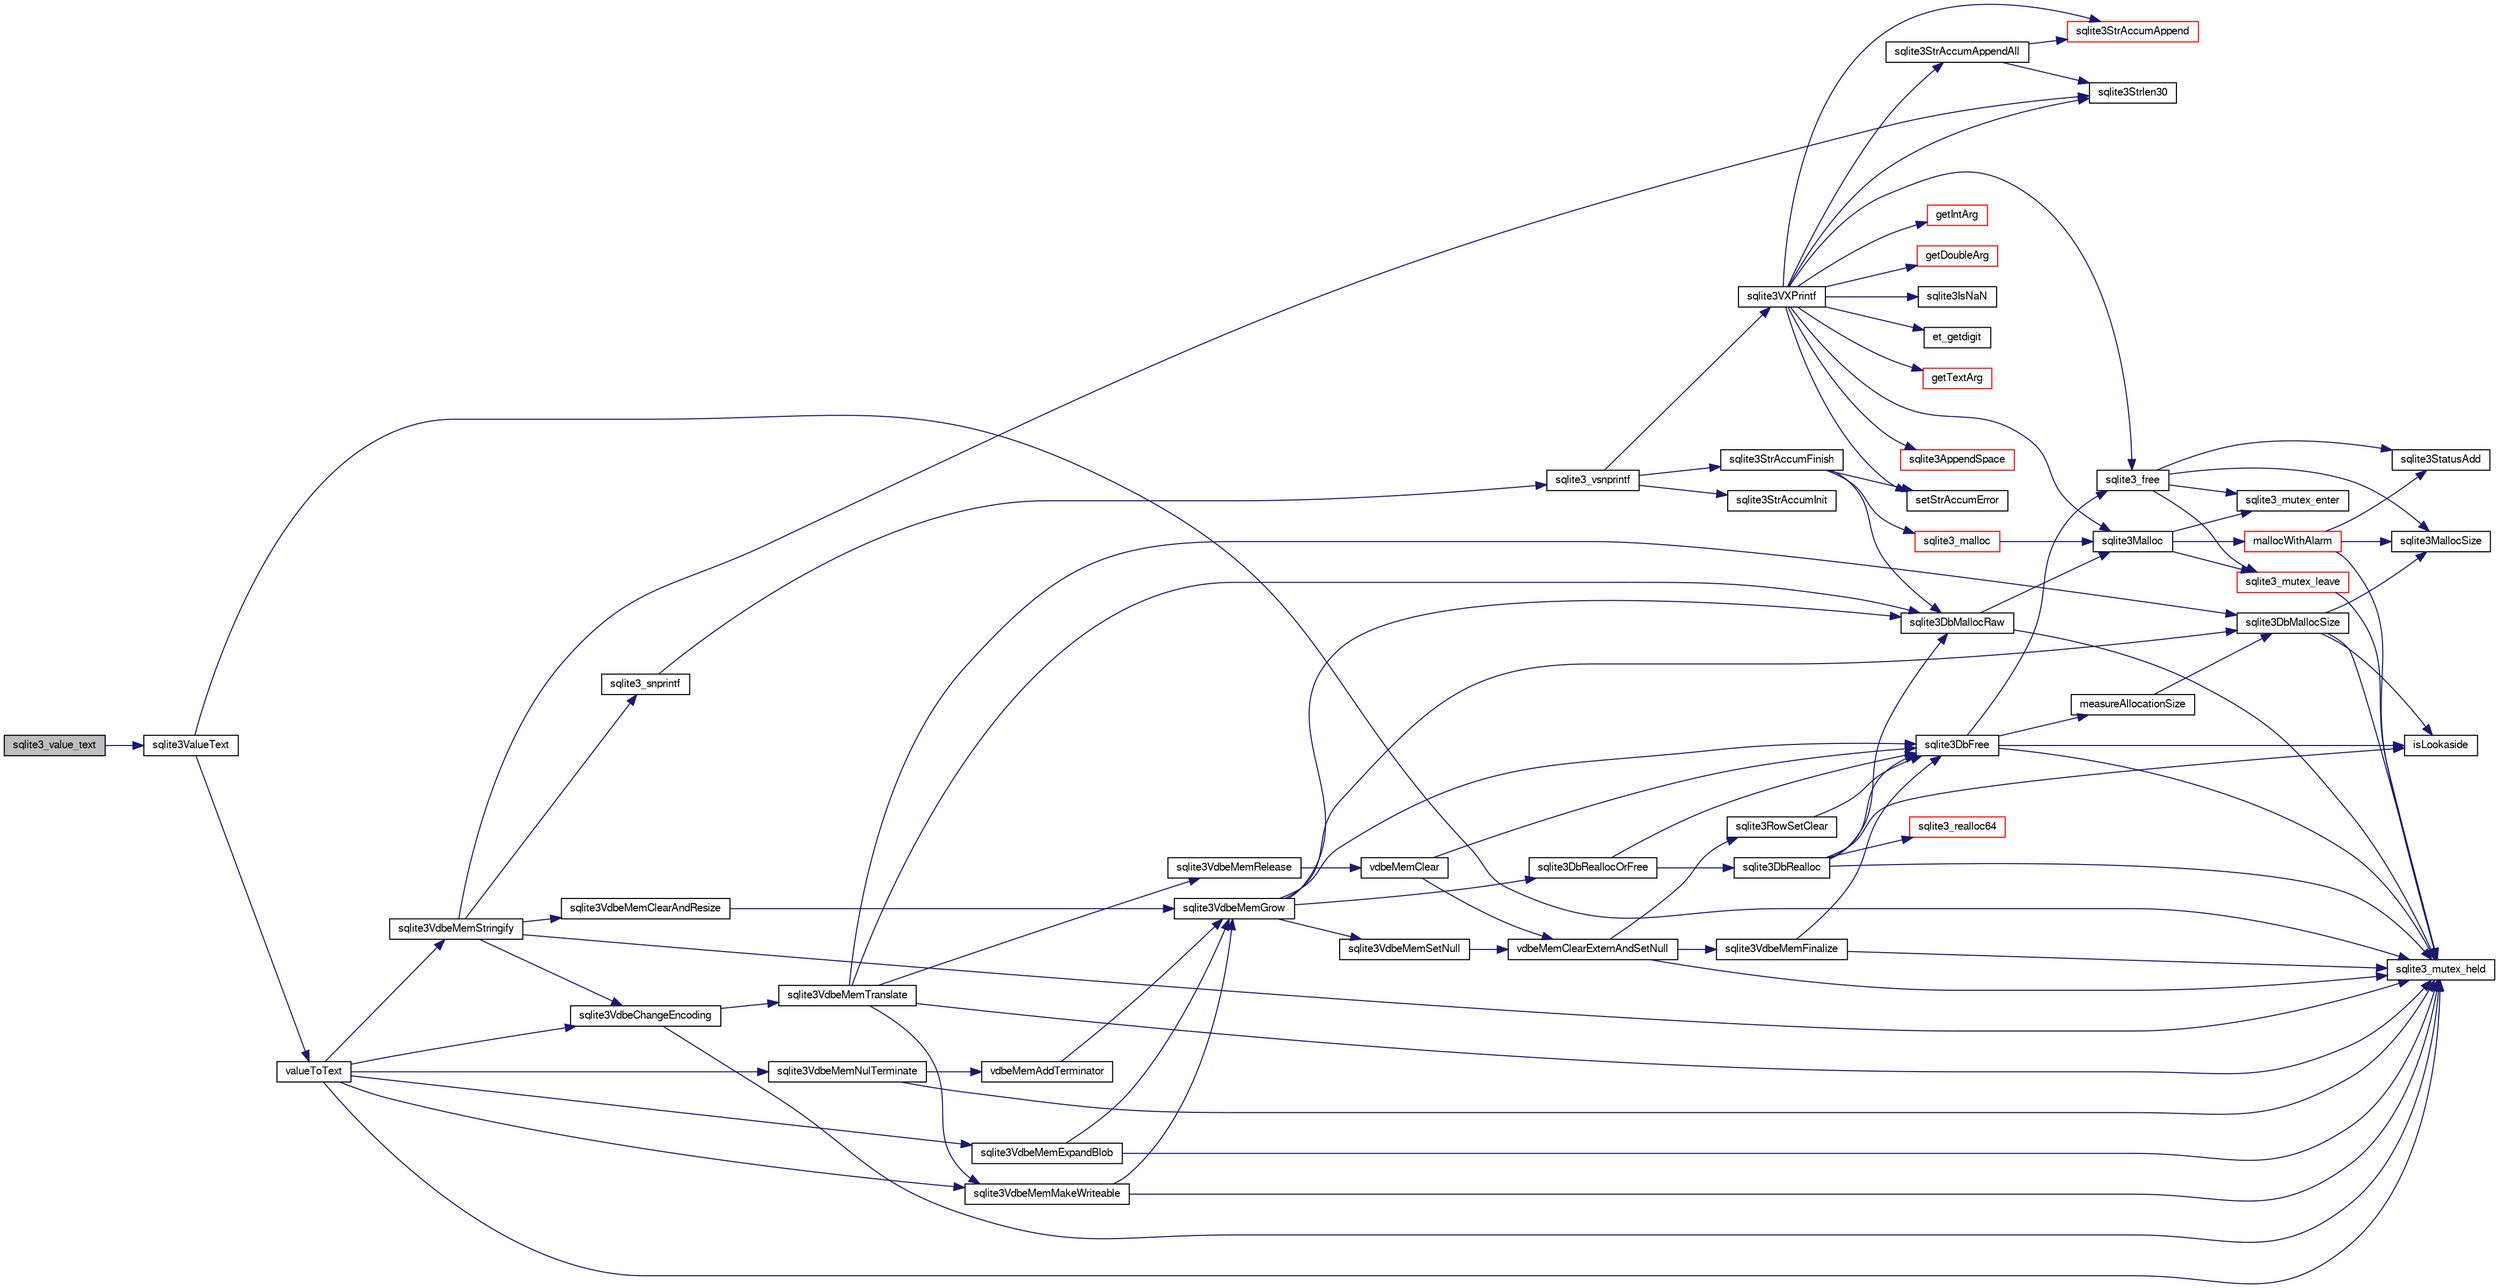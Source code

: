 digraph "sqlite3_value_text"
{
  edge [fontname="FreeSans",fontsize="10",labelfontname="FreeSans",labelfontsize="10"];
  node [fontname="FreeSans",fontsize="10",shape=record];
  rankdir="LR";
  Node95595 [label="sqlite3_value_text",height=0.2,width=0.4,color="black", fillcolor="grey75", style="filled", fontcolor="black"];
  Node95595 -> Node95596 [color="midnightblue",fontsize="10",style="solid",fontname="FreeSans"];
  Node95596 [label="sqlite3ValueText",height=0.2,width=0.4,color="black", fillcolor="white", style="filled",URL="$sqlite3_8c.html#ad567a94e52d1adf81f4857fdba00a59b"];
  Node95596 -> Node95597 [color="midnightblue",fontsize="10",style="solid",fontname="FreeSans"];
  Node95597 [label="sqlite3_mutex_held",height=0.2,width=0.4,color="black", fillcolor="white", style="filled",URL="$sqlite3_8c.html#acf77da68932b6bc163c5e68547ecc3e7"];
  Node95596 -> Node95598 [color="midnightblue",fontsize="10",style="solid",fontname="FreeSans"];
  Node95598 [label="valueToText",height=0.2,width=0.4,color="black", fillcolor="white", style="filled",URL="$sqlite3_8c.html#abded1c4848e5c5901949c02af499044c"];
  Node95598 -> Node95597 [color="midnightblue",fontsize="10",style="solid",fontname="FreeSans"];
  Node95598 -> Node95599 [color="midnightblue",fontsize="10",style="solid",fontname="FreeSans"];
  Node95599 [label="sqlite3VdbeMemExpandBlob",height=0.2,width=0.4,color="black", fillcolor="white", style="filled",URL="$sqlite3_8c.html#afa1d06c05f058623f190c05aac4a5c7c"];
  Node95599 -> Node95597 [color="midnightblue",fontsize="10",style="solid",fontname="FreeSans"];
  Node95599 -> Node95600 [color="midnightblue",fontsize="10",style="solid",fontname="FreeSans"];
  Node95600 [label="sqlite3VdbeMemGrow",height=0.2,width=0.4,color="black", fillcolor="white", style="filled",URL="$sqlite3_8c.html#aba753c9690ae0ba31b5100945cf29447"];
  Node95600 -> Node95601 [color="midnightblue",fontsize="10",style="solid",fontname="FreeSans"];
  Node95601 [label="sqlite3DbMallocSize",height=0.2,width=0.4,color="black", fillcolor="white", style="filled",URL="$sqlite3_8c.html#aa397e5a8a03495203a0767abf0a71f86"];
  Node95601 -> Node95602 [color="midnightblue",fontsize="10",style="solid",fontname="FreeSans"];
  Node95602 [label="sqlite3MallocSize",height=0.2,width=0.4,color="black", fillcolor="white", style="filled",URL="$sqlite3_8c.html#acf5d2a5f35270bafb050bd2def576955"];
  Node95601 -> Node95597 [color="midnightblue",fontsize="10",style="solid",fontname="FreeSans"];
  Node95601 -> Node95603 [color="midnightblue",fontsize="10",style="solid",fontname="FreeSans"];
  Node95603 [label="isLookaside",height=0.2,width=0.4,color="black", fillcolor="white", style="filled",URL="$sqlite3_8c.html#a770fa05ff9717b75e16f4d968a77b897"];
  Node95600 -> Node95604 [color="midnightblue",fontsize="10",style="solid",fontname="FreeSans"];
  Node95604 [label="sqlite3DbReallocOrFree",height=0.2,width=0.4,color="black", fillcolor="white", style="filled",URL="$sqlite3_8c.html#a532a9fd62eeb46b61885a0fff075231c"];
  Node95604 -> Node95605 [color="midnightblue",fontsize="10",style="solid",fontname="FreeSans"];
  Node95605 [label="sqlite3DbRealloc",height=0.2,width=0.4,color="black", fillcolor="white", style="filled",URL="$sqlite3_8c.html#ae028f4902a9d29bcaf310ff289ee87dc"];
  Node95605 -> Node95597 [color="midnightblue",fontsize="10",style="solid",fontname="FreeSans"];
  Node95605 -> Node95606 [color="midnightblue",fontsize="10",style="solid",fontname="FreeSans"];
  Node95606 [label="sqlite3DbMallocRaw",height=0.2,width=0.4,color="black", fillcolor="white", style="filled",URL="$sqlite3_8c.html#abbe8be0cf7175e11ddc3e2218fad924e"];
  Node95606 -> Node95597 [color="midnightblue",fontsize="10",style="solid",fontname="FreeSans"];
  Node95606 -> Node95607 [color="midnightblue",fontsize="10",style="solid",fontname="FreeSans"];
  Node95607 [label="sqlite3Malloc",height=0.2,width=0.4,color="black", fillcolor="white", style="filled",URL="$sqlite3_8c.html#a361a2eaa846b1885f123abe46f5d8b2b"];
  Node95607 -> Node95608 [color="midnightblue",fontsize="10",style="solid",fontname="FreeSans"];
  Node95608 [label="sqlite3_mutex_enter",height=0.2,width=0.4,color="black", fillcolor="white", style="filled",URL="$sqlite3_8c.html#a1c12cde690bd89f104de5cbad12a6bf5"];
  Node95607 -> Node95609 [color="midnightblue",fontsize="10",style="solid",fontname="FreeSans"];
  Node95609 [label="mallocWithAlarm",height=0.2,width=0.4,color="red", fillcolor="white", style="filled",URL="$sqlite3_8c.html#ab070d5cf8e48ec8a6a43cf025d48598b"];
  Node95609 -> Node95597 [color="midnightblue",fontsize="10",style="solid",fontname="FreeSans"];
  Node95609 -> Node95602 [color="midnightblue",fontsize="10",style="solid",fontname="FreeSans"];
  Node95609 -> Node95615 [color="midnightblue",fontsize="10",style="solid",fontname="FreeSans"];
  Node95615 [label="sqlite3StatusAdd",height=0.2,width=0.4,color="black", fillcolor="white", style="filled",URL="$sqlite3_8c.html#afa029f93586aeab4cc85360905dae9cd"];
  Node95607 -> Node95613 [color="midnightblue",fontsize="10",style="solid",fontname="FreeSans"];
  Node95613 [label="sqlite3_mutex_leave",height=0.2,width=0.4,color="red", fillcolor="white", style="filled",URL="$sqlite3_8c.html#a5838d235601dbd3c1fa993555c6bcc93"];
  Node95613 -> Node95597 [color="midnightblue",fontsize="10",style="solid",fontname="FreeSans"];
  Node95605 -> Node95603 [color="midnightblue",fontsize="10",style="solid",fontname="FreeSans"];
  Node95605 -> Node95616 [color="midnightblue",fontsize="10",style="solid",fontname="FreeSans"];
  Node95616 [label="sqlite3DbFree",height=0.2,width=0.4,color="black", fillcolor="white", style="filled",URL="$sqlite3_8c.html#ac70ab821a6607b4a1b909582dc37a069"];
  Node95616 -> Node95597 [color="midnightblue",fontsize="10",style="solid",fontname="FreeSans"];
  Node95616 -> Node95617 [color="midnightblue",fontsize="10",style="solid",fontname="FreeSans"];
  Node95617 [label="measureAllocationSize",height=0.2,width=0.4,color="black", fillcolor="white", style="filled",URL="$sqlite3_8c.html#a45731e644a22fdb756e2b6337224217a"];
  Node95617 -> Node95601 [color="midnightblue",fontsize="10",style="solid",fontname="FreeSans"];
  Node95616 -> Node95603 [color="midnightblue",fontsize="10",style="solid",fontname="FreeSans"];
  Node95616 -> Node95618 [color="midnightblue",fontsize="10",style="solid",fontname="FreeSans"];
  Node95618 [label="sqlite3_free",height=0.2,width=0.4,color="black", fillcolor="white", style="filled",URL="$sqlite3_8c.html#a6552349e36a8a691af5487999ab09519"];
  Node95618 -> Node95608 [color="midnightblue",fontsize="10",style="solid",fontname="FreeSans"];
  Node95618 -> Node95615 [color="midnightblue",fontsize="10",style="solid",fontname="FreeSans"];
  Node95618 -> Node95602 [color="midnightblue",fontsize="10",style="solid",fontname="FreeSans"];
  Node95618 -> Node95613 [color="midnightblue",fontsize="10",style="solid",fontname="FreeSans"];
  Node95605 -> Node95619 [color="midnightblue",fontsize="10",style="solid",fontname="FreeSans"];
  Node95619 [label="sqlite3_realloc64",height=0.2,width=0.4,color="red", fillcolor="white", style="filled",URL="$sqlite3_8c.html#a3765a714077ee547e811034236dc9ecd"];
  Node95604 -> Node95616 [color="midnightblue",fontsize="10",style="solid",fontname="FreeSans"];
  Node95600 -> Node95616 [color="midnightblue",fontsize="10",style="solid",fontname="FreeSans"];
  Node95600 -> Node95606 [color="midnightblue",fontsize="10",style="solid",fontname="FreeSans"];
  Node95600 -> Node95717 [color="midnightblue",fontsize="10",style="solid",fontname="FreeSans"];
  Node95717 [label="sqlite3VdbeMemSetNull",height=0.2,width=0.4,color="black", fillcolor="white", style="filled",URL="$sqlite3_8c.html#ae01092c23aebaf8a3ebdf3954609b410"];
  Node95717 -> Node95718 [color="midnightblue",fontsize="10",style="solid",fontname="FreeSans"];
  Node95718 [label="vdbeMemClearExternAndSetNull",height=0.2,width=0.4,color="black", fillcolor="white", style="filled",URL="$sqlite3_8c.html#a29c41a360fb0e86b817777daf061230c"];
  Node95718 -> Node95597 [color="midnightblue",fontsize="10",style="solid",fontname="FreeSans"];
  Node95718 -> Node95719 [color="midnightblue",fontsize="10",style="solid",fontname="FreeSans"];
  Node95719 [label="sqlite3VdbeMemFinalize",height=0.2,width=0.4,color="black", fillcolor="white", style="filled",URL="$sqlite3_8c.html#a2568220f48ddef81b1c43e401042d9d2"];
  Node95719 -> Node95597 [color="midnightblue",fontsize="10",style="solid",fontname="FreeSans"];
  Node95719 -> Node95616 [color="midnightblue",fontsize="10",style="solid",fontname="FreeSans"];
  Node95718 -> Node95720 [color="midnightblue",fontsize="10",style="solid",fontname="FreeSans"];
  Node95720 [label="sqlite3RowSetClear",height=0.2,width=0.4,color="black", fillcolor="white", style="filled",URL="$sqlite3_8c.html#ae153de0cd969511a607e26deeca80342"];
  Node95720 -> Node95616 [color="midnightblue",fontsize="10",style="solid",fontname="FreeSans"];
  Node95598 -> Node95873 [color="midnightblue",fontsize="10",style="solid",fontname="FreeSans"];
  Node95873 [label="sqlite3VdbeChangeEncoding",height=0.2,width=0.4,color="black", fillcolor="white", style="filled",URL="$sqlite3_8c.html#aa7cf8e488bf8cf9ec18528f52a40de31"];
  Node95873 -> Node95597 [color="midnightblue",fontsize="10",style="solid",fontname="FreeSans"];
  Node95873 -> Node95874 [color="midnightblue",fontsize="10",style="solid",fontname="FreeSans"];
  Node95874 [label="sqlite3VdbeMemTranslate",height=0.2,width=0.4,color="black", fillcolor="white", style="filled",URL="$sqlite3_8c.html#adc5f07459f00d96ec7591be255d029f5"];
  Node95874 -> Node95597 [color="midnightblue",fontsize="10",style="solid",fontname="FreeSans"];
  Node95874 -> Node95725 [color="midnightblue",fontsize="10",style="solid",fontname="FreeSans"];
  Node95725 [label="sqlite3VdbeMemMakeWriteable",height=0.2,width=0.4,color="black", fillcolor="white", style="filled",URL="$sqlite3_8c.html#afabdd8032205a36c69ad191c6bbb6a34"];
  Node95725 -> Node95597 [color="midnightblue",fontsize="10",style="solid",fontname="FreeSans"];
  Node95725 -> Node95600 [color="midnightblue",fontsize="10",style="solid",fontname="FreeSans"];
  Node95874 -> Node95606 [color="midnightblue",fontsize="10",style="solid",fontname="FreeSans"];
  Node95874 -> Node95722 [color="midnightblue",fontsize="10",style="solid",fontname="FreeSans"];
  Node95722 [label="sqlite3VdbeMemRelease",height=0.2,width=0.4,color="black", fillcolor="white", style="filled",URL="$sqlite3_8c.html#a90606361dbeba88159fd6ff03fcc10cc"];
  Node95722 -> Node95723 [color="midnightblue",fontsize="10",style="solid",fontname="FreeSans"];
  Node95723 [label="vdbeMemClear",height=0.2,width=0.4,color="black", fillcolor="white", style="filled",URL="$sqlite3_8c.html#a489eef6e55ad0dadf67578726b935d12"];
  Node95723 -> Node95718 [color="midnightblue",fontsize="10",style="solid",fontname="FreeSans"];
  Node95723 -> Node95616 [color="midnightblue",fontsize="10",style="solid",fontname="FreeSans"];
  Node95874 -> Node95601 [color="midnightblue",fontsize="10",style="solid",fontname="FreeSans"];
  Node95598 -> Node95725 [color="midnightblue",fontsize="10",style="solid",fontname="FreeSans"];
  Node95598 -> Node95875 [color="midnightblue",fontsize="10",style="solid",fontname="FreeSans"];
  Node95875 [label="sqlite3VdbeMemNulTerminate",height=0.2,width=0.4,color="black", fillcolor="white", style="filled",URL="$sqlite3_8c.html#ad72ffa8a87fad7797ceeca0682df6aa3"];
  Node95875 -> Node95597 [color="midnightblue",fontsize="10",style="solid",fontname="FreeSans"];
  Node95875 -> Node95876 [color="midnightblue",fontsize="10",style="solid",fontname="FreeSans"];
  Node95876 [label="vdbeMemAddTerminator",height=0.2,width=0.4,color="black", fillcolor="white", style="filled",URL="$sqlite3_8c.html#a01c7c7c70bf090b2882bce28aa35c4c9"];
  Node95876 -> Node95600 [color="midnightblue",fontsize="10",style="solid",fontname="FreeSans"];
  Node95598 -> Node95877 [color="midnightblue",fontsize="10",style="solid",fontname="FreeSans"];
  Node95877 [label="sqlite3VdbeMemStringify",height=0.2,width=0.4,color="black", fillcolor="white", style="filled",URL="$sqlite3_8c.html#aaf8a4e6bd1059297d279570e30b7680a"];
  Node95877 -> Node95597 [color="midnightblue",fontsize="10",style="solid",fontname="FreeSans"];
  Node95877 -> Node95721 [color="midnightblue",fontsize="10",style="solid",fontname="FreeSans"];
  Node95721 [label="sqlite3VdbeMemClearAndResize",height=0.2,width=0.4,color="black", fillcolor="white", style="filled",URL="$sqlite3_8c.html#add082be4aa46084ecdf023cfac898231"];
  Node95721 -> Node95600 [color="midnightblue",fontsize="10",style="solid",fontname="FreeSans"];
  Node95877 -> Node95791 [color="midnightblue",fontsize="10",style="solid",fontname="FreeSans"];
  Node95791 [label="sqlite3_snprintf",height=0.2,width=0.4,color="black", fillcolor="white", style="filled",URL="$sqlite3_8c.html#aa2695a752e971577f5784122f2013c40"];
  Node95791 -> Node95792 [color="midnightblue",fontsize="10",style="solid",fontname="FreeSans"];
  Node95792 [label="sqlite3_vsnprintf",height=0.2,width=0.4,color="black", fillcolor="white", style="filled",URL="$sqlite3_8c.html#a0862c03aea71d62847e452aa655add42"];
  Node95792 -> Node95645 [color="midnightblue",fontsize="10",style="solid",fontname="FreeSans"];
  Node95645 [label="sqlite3StrAccumInit",height=0.2,width=0.4,color="black", fillcolor="white", style="filled",URL="$sqlite3_8c.html#aabf95e113b9d54d519cd15a56215f560"];
  Node95792 -> Node95646 [color="midnightblue",fontsize="10",style="solid",fontname="FreeSans"];
  Node95646 [label="sqlite3VXPrintf",height=0.2,width=0.4,color="black", fillcolor="white", style="filled",URL="$sqlite3_8c.html#a63c25806c9bd4a2b76f9a0eb232c6bde"];
  Node95646 -> Node95647 [color="midnightblue",fontsize="10",style="solid",fontname="FreeSans"];
  Node95647 [label="sqlite3StrAccumAppend",height=0.2,width=0.4,color="red", fillcolor="white", style="filled",URL="$sqlite3_8c.html#a56664fa33def33c5a5245b623441d5e0"];
  Node95646 -> Node95654 [color="midnightblue",fontsize="10",style="solid",fontname="FreeSans"];
  Node95654 [label="getIntArg",height=0.2,width=0.4,color="red", fillcolor="white", style="filled",URL="$sqlite3_8c.html#abff258963dbd9205fb299851a64c67be"];
  Node95646 -> Node95607 [color="midnightblue",fontsize="10",style="solid",fontname="FreeSans"];
  Node95646 -> Node95650 [color="midnightblue",fontsize="10",style="solid",fontname="FreeSans"];
  Node95650 [label="setStrAccumError",height=0.2,width=0.4,color="black", fillcolor="white", style="filled",URL="$sqlite3_8c.html#a3dc479a1fc8ba1ab8edfe51f8a0b102c"];
  Node95646 -> Node95660 [color="midnightblue",fontsize="10",style="solid",fontname="FreeSans"];
  Node95660 [label="getDoubleArg",height=0.2,width=0.4,color="red", fillcolor="white", style="filled",URL="$sqlite3_8c.html#a1cf25120072c85bd261983b24c12c3d9"];
  Node95646 -> Node95664 [color="midnightblue",fontsize="10",style="solid",fontname="FreeSans"];
  Node95664 [label="sqlite3IsNaN",height=0.2,width=0.4,color="black", fillcolor="white", style="filled",URL="$sqlite3_8c.html#aed4d78203877c3486765ccbc7feebb50"];
  Node95646 -> Node95665 [color="midnightblue",fontsize="10",style="solid",fontname="FreeSans"];
  Node95665 [label="sqlite3Strlen30",height=0.2,width=0.4,color="black", fillcolor="white", style="filled",URL="$sqlite3_8c.html#a3dcd80ba41f1a308193dee74857b62a7"];
  Node95646 -> Node95666 [color="midnightblue",fontsize="10",style="solid",fontname="FreeSans"];
  Node95666 [label="et_getdigit",height=0.2,width=0.4,color="black", fillcolor="white", style="filled",URL="$sqlite3_8c.html#a40c5a308749ad07cc2397a53e081bff0"];
  Node95646 -> Node95667 [color="midnightblue",fontsize="10",style="solid",fontname="FreeSans"];
  Node95667 [label="getTextArg",height=0.2,width=0.4,color="red", fillcolor="white", style="filled",URL="$sqlite3_8c.html#afbb41850423ef20071cefaab0431e04d"];
  Node95646 -> Node95669 [color="midnightblue",fontsize="10",style="solid",fontname="FreeSans"];
  Node95669 [label="sqlite3StrAccumAppendAll",height=0.2,width=0.4,color="black", fillcolor="white", style="filled",URL="$sqlite3_8c.html#acaf8f3e4f99a3c3a4a77e9c987547289"];
  Node95669 -> Node95647 [color="midnightblue",fontsize="10",style="solid",fontname="FreeSans"];
  Node95669 -> Node95665 [color="midnightblue",fontsize="10",style="solid",fontname="FreeSans"];
  Node95646 -> Node95670 [color="midnightblue",fontsize="10",style="solid",fontname="FreeSans"];
  Node95670 [label="sqlite3AppendSpace",height=0.2,width=0.4,color="red", fillcolor="white", style="filled",URL="$sqlite3_8c.html#aefd38a5afc0020d4a93855c3ee7c63a8"];
  Node95646 -> Node95618 [color="midnightblue",fontsize="10",style="solid",fontname="FreeSans"];
  Node95792 -> Node95671 [color="midnightblue",fontsize="10",style="solid",fontname="FreeSans"];
  Node95671 [label="sqlite3StrAccumFinish",height=0.2,width=0.4,color="black", fillcolor="white", style="filled",URL="$sqlite3_8c.html#adb7f26b10ac1b847db6f000ef4c2e2ba"];
  Node95671 -> Node95606 [color="midnightblue",fontsize="10",style="solid",fontname="FreeSans"];
  Node95671 -> Node95672 [color="midnightblue",fontsize="10",style="solid",fontname="FreeSans"];
  Node95672 [label="sqlite3_malloc",height=0.2,width=0.4,color="red", fillcolor="white", style="filled",URL="$sqlite3_8c.html#ac79dba55fc32b6a840cf5a9769bce7cd"];
  Node95672 -> Node95607 [color="midnightblue",fontsize="10",style="solid",fontname="FreeSans"];
  Node95671 -> Node95650 [color="midnightblue",fontsize="10",style="solid",fontname="FreeSans"];
  Node95877 -> Node95665 [color="midnightblue",fontsize="10",style="solid",fontname="FreeSans"];
  Node95877 -> Node95873 [color="midnightblue",fontsize="10",style="solid",fontname="FreeSans"];
}
